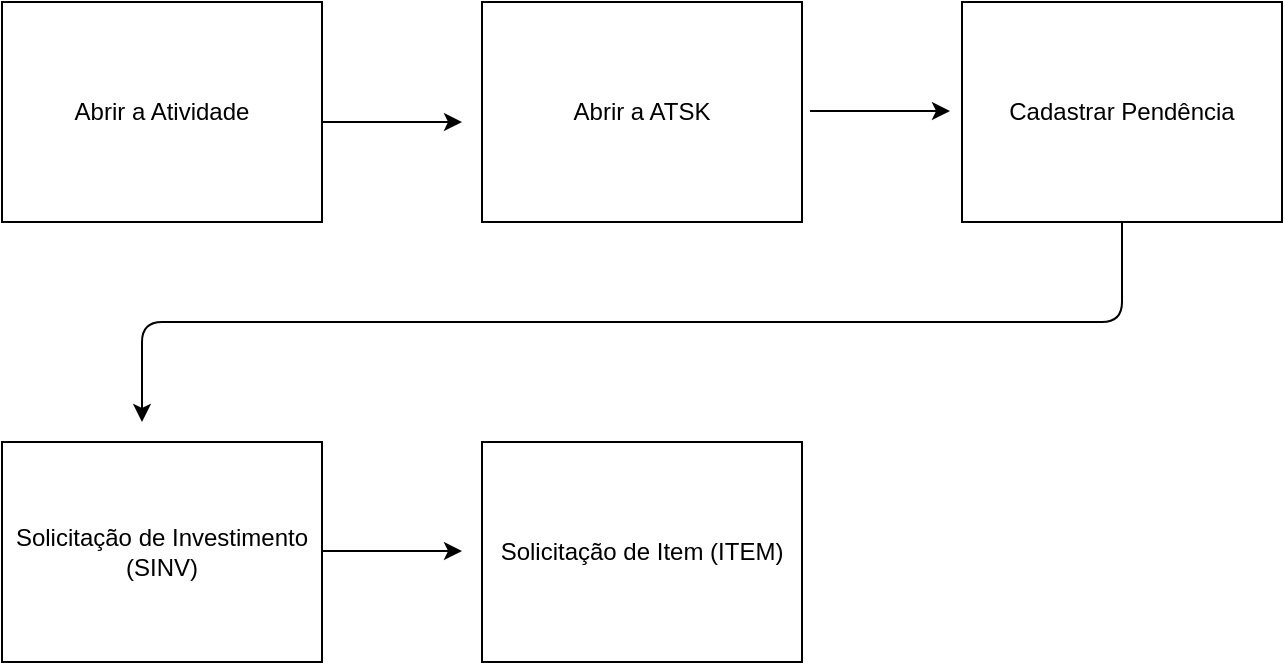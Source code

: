<mxfile version="14.5.8" type="github"><diagram id="qhxBPLu1_VOf2hVQa1XO" name="Página-1"><mxGraphModel dx="977" dy="482" grid="1" gridSize="10" guides="1" tooltips="1" connect="1" arrows="1" fold="1" page="1" pageScale="1" pageWidth="827" pageHeight="1169" math="0" shadow="0"><root><mxCell id="0"/><mxCell id="1" parent="0"/><mxCell id="xDoxSX82G_bvpy5XFhGk-1" value="Abrir a Atividade" style="rounded=0;whiteSpace=wrap;html=1;" vertex="1" parent="1"><mxGeometry x="10" y="100" width="160" height="110" as="geometry"/></mxCell><mxCell id="xDoxSX82G_bvpy5XFhGk-2" value="" style="endArrow=classic;html=1;" edge="1" parent="1"><mxGeometry width="50" height="50" relative="1" as="geometry"><mxPoint x="170" y="160" as="sourcePoint"/><mxPoint x="240" y="160" as="targetPoint"/></mxGeometry></mxCell><mxCell id="xDoxSX82G_bvpy5XFhGk-4" value="Abrir a ATSK" style="rounded=0;whiteSpace=wrap;html=1;" vertex="1" parent="1"><mxGeometry x="250" y="100" width="160" height="110" as="geometry"/></mxCell><mxCell id="xDoxSX82G_bvpy5XFhGk-5" value="Cadastrar Pendência" style="rounded=0;whiteSpace=wrap;html=1;" vertex="1" parent="1"><mxGeometry x="490" y="100" width="160" height="110" as="geometry"/></mxCell><mxCell id="xDoxSX82G_bvpy5XFhGk-6" value="" style="endArrow=classic;html=1;" edge="1" parent="1"><mxGeometry width="50" height="50" relative="1" as="geometry"><mxPoint x="414" y="154.5" as="sourcePoint"/><mxPoint x="484" y="154.5" as="targetPoint"/></mxGeometry></mxCell><mxCell id="xDoxSX82G_bvpy5XFhGk-8" value="" style="edgeStyle=orthogonalEdgeStyle;elbow=horizontal;endArrow=classic;html=1;exitX=0.5;exitY=1;exitDx=0;exitDy=0;" edge="1" parent="1" source="xDoxSX82G_bvpy5XFhGk-5"><mxGeometry width="50" height="50" relative="1" as="geometry"><mxPoint x="570" y="220" as="sourcePoint"/><mxPoint x="80" y="310" as="targetPoint"/><Array as="points"><mxPoint x="570" y="260"/><mxPoint x="80" y="260"/></Array></mxGeometry></mxCell><mxCell id="xDoxSX82G_bvpy5XFhGk-9" value="Solicitação de Investimento (SINV)" style="rounded=0;whiteSpace=wrap;html=1;" vertex="1" parent="1"><mxGeometry x="10" y="320" width="160" height="110" as="geometry"/></mxCell><mxCell id="xDoxSX82G_bvpy5XFhGk-12" value="Solicitação de Item (ITEM)" style="rounded=0;whiteSpace=wrap;html=1;" vertex="1" parent="1"><mxGeometry x="250" y="320" width="160" height="110" as="geometry"/></mxCell><mxCell id="xDoxSX82G_bvpy5XFhGk-13" value="" style="endArrow=classic;html=1;" edge="1" parent="1"><mxGeometry width="50" height="50" relative="1" as="geometry"><mxPoint x="170" y="374.5" as="sourcePoint"/><mxPoint x="240" y="374.5" as="targetPoint"/></mxGeometry></mxCell></root></mxGraphModel></diagram></mxfile>